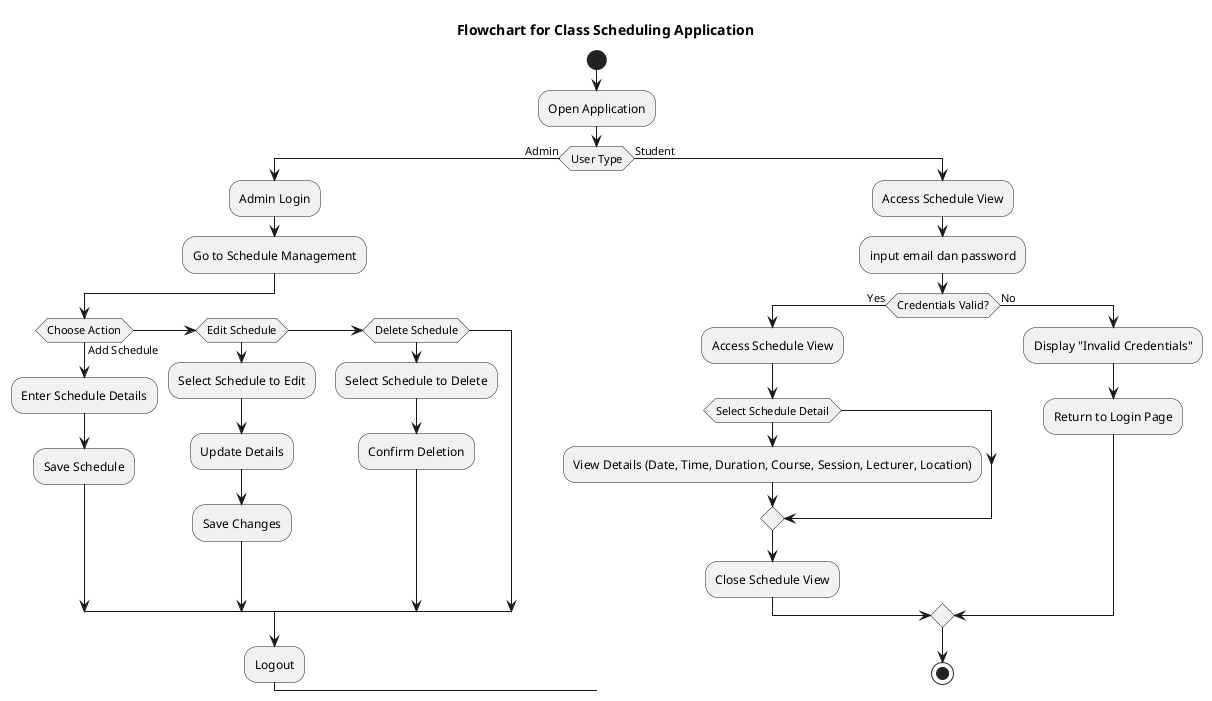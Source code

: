 @startuml
title Flowchart for Class Scheduling Application

start

:Open Application;

if (User Type) then (Admin)
    :Admin Login;
    :Go to Schedule Management;
    
    if (Choose Action) then (Add Schedule)
        :Enter Schedule Details;
        :Save Schedule;
    else if (Edit Schedule)
        :Select Schedule to Edit;
        :Update Details;
        :Save Changes;
    else if (Delete Schedule)
        :Select Schedule to Delete;
        :Confirm Deletion;
    endif

    :Logout;

else (Student)
    :Access Schedule View;
    :input email dan password;

if (Credentials Valid?) then (Yes)
        :Access Schedule View;

        if (Select Schedule Detail) then
            :View Details (Date, Time, Duration, Course, Session, Lecturer, Location);
        endif

        :Close Schedule View;
    else (No)
        :Display "Invalid Credentials";
        :Return to Login Page;

endif

stop
@enduml